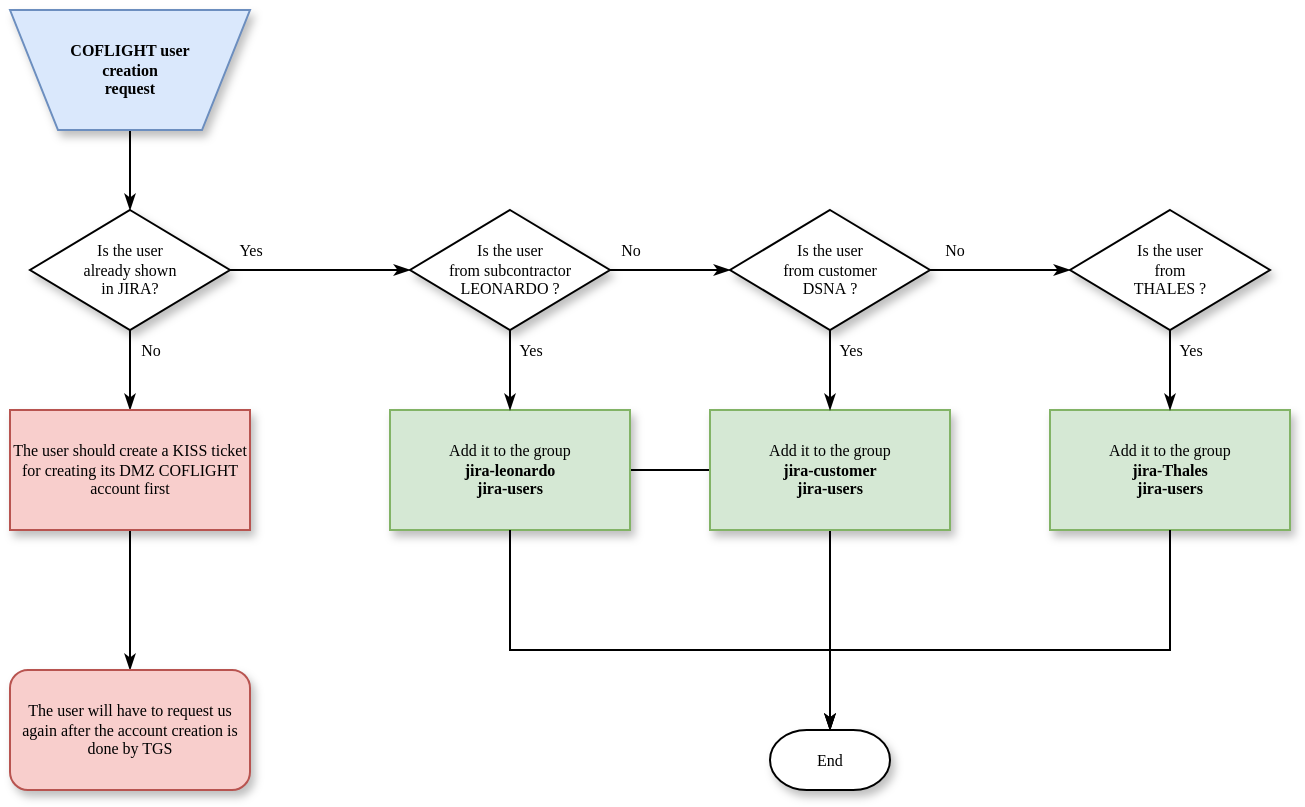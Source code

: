 <mxfile version="20.8.22" type="github">
  <diagram name="Page-1" id="edf60f1a-56cd-e834-aa8a-f176f3a09ee4">
    <mxGraphModel dx="989" dy="527" grid="1" gridSize="10" guides="1" tooltips="1" connect="1" arrows="1" fold="1" page="1" pageScale="1" pageWidth="1100" pageHeight="850" background="none" math="0" shadow="0">
      <root>
        <mxCell id="0" />
        <mxCell id="1" parent="0" />
        <mxCell id="60e70716793133e9-31" style="edgeStyle=orthogonalEdgeStyle;rounded=0;html=1;labelBackgroundColor=none;startSize=5;endArrow=classicThin;endFill=1;endSize=5;jettySize=auto;orthogonalLoop=1;strokeWidth=1;fontFamily=Verdana;fontSize=8" parent="1" source="60e70716793133e9-2" target="60e70716793133e9-5" edge="1">
          <mxGeometry relative="1" as="geometry" />
        </mxCell>
        <mxCell id="60e70716793133e9-2" value="&lt;b&gt;COFLIGHT user &lt;br&gt;creation&lt;br&gt;request&lt;br&gt;&lt;/b&gt;" style="shape=trapezoid;whiteSpace=wrap;html=1;rounded=0;shadow=1;labelBackgroundColor=none;strokeWidth=1;fontFamily=Verdana;fontSize=8;align=center;flipV=1;fillColor=#dae8fc;strokeColor=#6c8ebf;" parent="1" vertex="1">
          <mxGeometry x="190" y="120" width="120" height="60" as="geometry" />
        </mxCell>
        <mxCell id="60e70716793133e9-33" value="Yes" style="edgeStyle=orthogonalEdgeStyle;rounded=0;html=1;labelBackgroundColor=none;startSize=5;endArrow=classicThin;endFill=1;endSize=5;jettySize=auto;orthogonalLoop=1;strokeWidth=1;fontFamily=Verdana;fontSize=8" parent="1" source="60e70716793133e9-5" target="60e70716793133e9-7" edge="1">
          <mxGeometry x="-0.778" y="10" relative="1" as="geometry">
            <mxPoint as="offset" />
          </mxGeometry>
        </mxCell>
        <mxCell id="60e70716793133e9-37" value="No" style="edgeStyle=orthogonalEdgeStyle;rounded=0;html=1;labelBackgroundColor=none;startSize=5;endArrow=classicThin;endFill=1;endSize=5;jettySize=auto;orthogonalLoop=1;strokeWidth=1;fontFamily=Verdana;fontSize=8" parent="1" source="60e70716793133e9-5" target="60e70716793133e9-9" edge="1">
          <mxGeometry x="-0.5" y="10" relative="1" as="geometry">
            <mxPoint as="offset" />
          </mxGeometry>
        </mxCell>
        <mxCell id="60e70716793133e9-5" value="Is the user &lt;br&gt;already shown&lt;br&gt;in JIRA?" style="rhombus;whiteSpace=wrap;html=1;rounded=0;shadow=1;labelBackgroundColor=none;strokeWidth=1;fontFamily=Verdana;fontSize=8;align=center;" parent="1" vertex="1">
          <mxGeometry x="200" y="220" width="100" height="60" as="geometry" />
        </mxCell>
        <mxCell id="60e70716793133e9-34" value="No" style="edgeStyle=orthogonalEdgeStyle;rounded=0;html=1;labelBackgroundColor=none;startSize=5;endArrow=classicThin;endFill=1;endSize=5;jettySize=auto;orthogonalLoop=1;strokeWidth=1;fontFamily=Verdana;fontSize=8" parent="1" source="60e70716793133e9-7" edge="1">
          <mxGeometry x="-0.667" y="10" relative="1" as="geometry">
            <mxPoint as="offset" />
            <mxPoint x="550.0" y="250.0" as="targetPoint" />
          </mxGeometry>
        </mxCell>
        <mxCell id="60e70716793133e9-7" value="Is the user &lt;br&gt;from subcontractor&lt;br&gt;LEONARDO ?" style="rhombus;whiteSpace=wrap;html=1;rounded=0;shadow=1;labelBackgroundColor=none;strokeWidth=1;fontFamily=Verdana;fontSize=8;align=center;" parent="1" vertex="1">
          <mxGeometry x="390" y="220" width="100" height="60" as="geometry" />
        </mxCell>
        <mxCell id="60e70716793133e9-38" style="edgeStyle=orthogonalEdgeStyle;rounded=0;html=1;labelBackgroundColor=none;startSize=5;endArrow=classicThin;endFill=1;endSize=5;jettySize=auto;orthogonalLoop=1;strokeWidth=1;fontFamily=Verdana;fontSize=8;entryX=0.5;entryY=0;entryDx=0;entryDy=0;" parent="1" source="60e70716793133e9-9" edge="1">
          <mxGeometry relative="1" as="geometry">
            <mxPoint x="250" y="450.0" as="targetPoint" />
          </mxGeometry>
        </mxCell>
        <mxCell id="60e70716793133e9-9" value="The user should create a KISS ticket for creating its DMZ COFLIGHT account first" style="whiteSpace=wrap;html=1;rounded=0;shadow=1;labelBackgroundColor=none;strokeWidth=1;fontFamily=Verdana;fontSize=8;align=center;fillColor=#f8cecc;strokeColor=#b85450;" parent="1" vertex="1">
          <mxGeometry x="190" y="320" width="120" height="60" as="geometry" />
        </mxCell>
        <mxCell id="60e70716793133e9-39" style="edgeStyle=orthogonalEdgeStyle;rounded=0;html=1;labelBackgroundColor=none;startSize=5;endArrow=classicThin;endFill=1;endSize=5;jettySize=auto;orthogonalLoop=1;strokeWidth=1;fontFamily=Verdana;fontSize=8;entryX=0.5;entryY=0;entryDx=0;entryDy=0;entryPerimeter=0;" parent="1" source="60e70716793133e9-10" target="60e70716793133e9-30" edge="1">
          <mxGeometry relative="1" as="geometry">
            <mxPoint x="440.0" y="410.0" as="targetPoint" />
          </mxGeometry>
        </mxCell>
        <mxCell id="60e70716793133e9-10" value="Add it to the group&lt;br&gt;&lt;b&gt;jira-leonardo&lt;br&gt;jira-users&lt;/b&gt;" style="whiteSpace=wrap;html=1;rounded=0;shadow=1;labelBackgroundColor=none;strokeWidth=1;fontFamily=Verdana;fontSize=8;align=center;fillColor=#d5e8d4;strokeColor=#82b366;" parent="1" vertex="1">
          <mxGeometry x="380" y="320" width="120" height="60" as="geometry" />
        </mxCell>
        <mxCell id="60e70716793133e9-30" value="End" style="strokeWidth=1;html=1;shape=mxgraph.flowchart.terminator;whiteSpace=wrap;rounded=0;shadow=1;labelBackgroundColor=none;fontFamily=Verdana;fontSize=8;align=center;" parent="1" vertex="1">
          <mxGeometry x="570" y="480" width="60" height="30" as="geometry" />
        </mxCell>
        <mxCell id="FSxmaxkaKVywK74O3xaL-1" value="Is the user &lt;br&gt;from customer &lt;br&gt;DSNA&amp;nbsp;?" style="rhombus;whiteSpace=wrap;html=1;rounded=0;shadow=1;labelBackgroundColor=none;strokeWidth=1;fontFamily=Verdana;fontSize=8;align=center;" vertex="1" parent="1">
          <mxGeometry x="550" y="220" width="100" height="60" as="geometry" />
        </mxCell>
        <mxCell id="FSxmaxkaKVywK74O3xaL-2" value="Is the user &lt;br&gt;from &lt;br&gt;THALES&amp;nbsp;?" style="rhombus;whiteSpace=wrap;html=1;rounded=0;shadow=1;labelBackgroundColor=none;strokeWidth=1;fontFamily=Verdana;fontSize=8;align=center;" vertex="1" parent="1">
          <mxGeometry x="720" y="220" width="100" height="60" as="geometry" />
        </mxCell>
        <mxCell id="FSxmaxkaKVywK74O3xaL-4" value="No" style="edgeStyle=orthogonalEdgeStyle;rounded=0;html=1;labelBackgroundColor=none;startSize=5;endArrow=classicThin;endFill=1;endSize=5;jettySize=auto;orthogonalLoop=1;strokeWidth=1;fontFamily=Verdana;fontSize=8;entryX=0;entryY=0.5;entryDx=0;entryDy=0;exitX=1;exitY=0.5;exitDx=0;exitDy=0;" edge="1" parent="1" source="FSxmaxkaKVywK74O3xaL-1" target="FSxmaxkaKVywK74O3xaL-2">
          <mxGeometry x="-0.667" y="10" relative="1" as="geometry">
            <mxPoint as="offset" />
            <mxPoint x="500" y="260" as="sourcePoint" />
            <mxPoint x="560.0" y="260.0" as="targetPoint" />
          </mxGeometry>
        </mxCell>
        <mxCell id="FSxmaxkaKVywK74O3xaL-6" value="Add it to the group&lt;br&gt;&lt;b&gt;jira-customer&lt;/b&gt;&lt;br&gt;&lt;b&gt;jira-users&lt;/b&gt;" style="whiteSpace=wrap;html=1;rounded=0;shadow=1;labelBackgroundColor=none;strokeWidth=1;fontFamily=Verdana;fontSize=8;align=center;fillColor=#d5e8d4;strokeColor=#82b366;" vertex="1" parent="1">
          <mxGeometry x="540" y="320" width="120" height="60" as="geometry" />
        </mxCell>
        <mxCell id="FSxmaxkaKVywK74O3xaL-7" value="Add it to the group&lt;br&gt;&lt;b&gt;jira-Thales&lt;br&gt;jira-users&lt;br&gt;&lt;/b&gt;" style="whiteSpace=wrap;html=1;rounded=0;shadow=1;labelBackgroundColor=none;strokeWidth=1;fontFamily=Verdana;fontSize=8;align=center;fillColor=#d5e8d4;strokeColor=#82b366;" vertex="1" parent="1">
          <mxGeometry x="710" y="320" width="120" height="60" as="geometry" />
        </mxCell>
        <mxCell id="FSxmaxkaKVywK74O3xaL-8" value="Yes" style="edgeStyle=orthogonalEdgeStyle;rounded=0;html=1;labelBackgroundColor=none;startSize=5;endArrow=classicThin;endFill=1;endSize=5;jettySize=auto;orthogonalLoop=1;strokeWidth=1;fontFamily=Verdana;fontSize=8;entryX=0.5;entryY=0;entryDx=0;entryDy=0;exitX=0.5;exitY=1;exitDx=0;exitDy=0;" edge="1" parent="1" source="FSxmaxkaKVywK74O3xaL-2" target="FSxmaxkaKVywK74O3xaL-7">
          <mxGeometry x="-0.5" y="10" relative="1" as="geometry">
            <mxPoint as="offset" />
            <mxPoint x="260" y="290" as="sourcePoint" />
            <mxPoint x="260" y="330" as="targetPoint" />
          </mxGeometry>
        </mxCell>
        <mxCell id="FSxmaxkaKVywK74O3xaL-9" value="Yes" style="edgeStyle=orthogonalEdgeStyle;rounded=0;html=1;labelBackgroundColor=none;startSize=5;endArrow=classicThin;endFill=1;endSize=5;jettySize=auto;orthogonalLoop=1;strokeWidth=1;fontFamily=Verdana;fontSize=8;exitX=0.5;exitY=1;exitDx=0;exitDy=0;entryX=0.5;entryY=0;entryDx=0;entryDy=0;" edge="1" parent="1" source="FSxmaxkaKVywK74O3xaL-1" target="FSxmaxkaKVywK74O3xaL-6">
          <mxGeometry x="-0.5" y="10" relative="1" as="geometry">
            <mxPoint as="offset" />
            <mxPoint x="780" y="290" as="sourcePoint" />
            <mxPoint x="750" y="330" as="targetPoint" />
            <Array as="points" />
          </mxGeometry>
        </mxCell>
        <mxCell id="FSxmaxkaKVywK74O3xaL-10" value="Yes" style="edgeStyle=orthogonalEdgeStyle;rounded=0;html=1;labelBackgroundColor=none;startSize=5;endArrow=classicThin;endFill=1;endSize=5;jettySize=auto;orthogonalLoop=1;strokeWidth=1;fontFamily=Verdana;fontSize=8;exitX=0.5;exitY=1;exitDx=0;exitDy=0;entryX=0.5;entryY=0;entryDx=0;entryDy=0;" edge="1" parent="1" source="60e70716793133e9-7" target="60e70716793133e9-10">
          <mxGeometry x="-0.5" y="10" relative="1" as="geometry">
            <mxPoint as="offset" />
            <mxPoint x="610" y="290" as="sourcePoint" />
            <mxPoint x="610" y="330" as="targetPoint" />
            <Array as="points" />
          </mxGeometry>
        </mxCell>
        <mxCell id="FSxmaxkaKVywK74O3xaL-13" style="edgeStyle=orthogonalEdgeStyle;rounded=0;html=1;labelBackgroundColor=none;startSize=5;endArrow=classicThin;endFill=1;endSize=5;jettySize=auto;orthogonalLoop=1;strokeWidth=1;fontFamily=Verdana;fontSize=8;entryX=0.5;entryY=0;entryDx=0;entryDy=0;entryPerimeter=0;exitX=0.5;exitY=1;exitDx=0;exitDy=0;" edge="1" parent="1" source="FSxmaxkaKVywK74O3xaL-7" target="60e70716793133e9-30">
          <mxGeometry relative="1" as="geometry">
            <mxPoint x="780" y="400" as="sourcePoint" />
            <mxPoint x="610" y="490" as="targetPoint" />
            <Array as="points">
              <mxPoint x="770" y="440" />
              <mxPoint x="600" y="440" />
            </Array>
          </mxGeometry>
        </mxCell>
        <mxCell id="FSxmaxkaKVywK74O3xaL-14" style="edgeStyle=orthogonalEdgeStyle;rounded=0;html=1;labelBackgroundColor=none;startSize=5;endArrow=classicThin;endFill=1;endSize=5;jettySize=auto;orthogonalLoop=1;strokeWidth=1;fontFamily=Verdana;fontSize=8;entryX=0.5;entryY=0;entryDx=0;entryDy=0;entryPerimeter=0;exitX=0.5;exitY=1;exitDx=0;exitDy=0;" edge="1" parent="1" source="60e70716793133e9-10" target="60e70716793133e9-30">
          <mxGeometry relative="1" as="geometry">
            <mxPoint x="780" y="390" as="sourcePoint" />
            <mxPoint x="610" y="490" as="targetPoint" />
            <Array as="points">
              <mxPoint x="440" y="440" />
              <mxPoint x="600" y="440" />
            </Array>
          </mxGeometry>
        </mxCell>
        <mxCell id="FSxmaxkaKVywK74O3xaL-16" value="The user will have to request us again after the account creation is done by TGS" style="whiteSpace=wrap;html=1;rounded=1;shadow=1;labelBackgroundColor=none;strokeWidth=1;fontFamily=Verdana;fontSize=8;align=center;fillColor=#f8cecc;strokeColor=#b85450;" vertex="1" parent="1">
          <mxGeometry x="190" y="450" width="120" height="60" as="geometry" />
        </mxCell>
      </root>
    </mxGraphModel>
  </diagram>
</mxfile>
